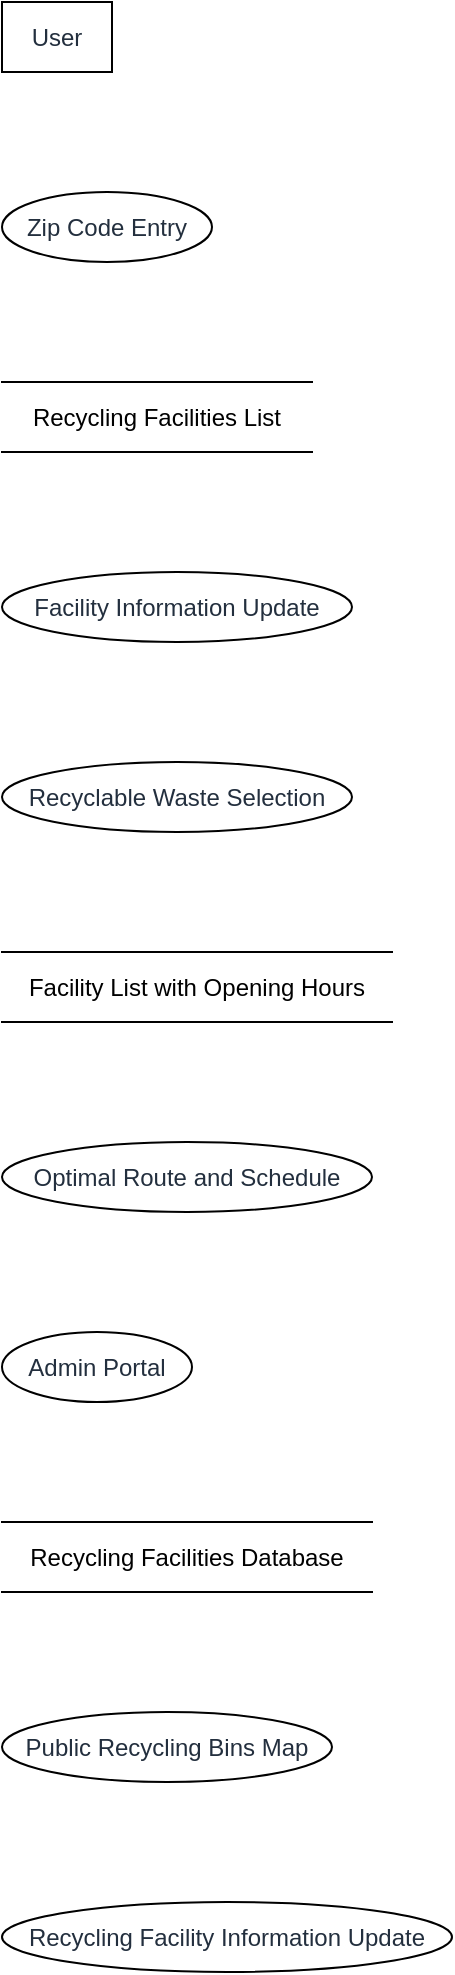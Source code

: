 <mxfile version="23.0.2" type="device">
  <diagram name="Page-1" id="JdwTRaGaH6Fa1Zd9T8EJ">
    <mxGraphModel dx="794" dy="511" grid="1" gridSize="10" guides="1" tooltips="1" connect="1" arrows="1" fold="1" page="1" pageScale="1" pageWidth="827" pageHeight="1169" math="0" shadow="0">
      <root>
        <mxCell id="0" />
        <mxCell id="1" parent="0" />
        <UserObject label="User" type="externalEntity" placeholders="1" id="Q2TfjrEhd7ifIuI3TEUh-1">
          <mxCell style="shape=rectangle;whiteSpace=wrap;html=1;fillColor=#ffffff;strokeColor=#000000;align=center;verticalAlign=middle;fontColor=#232F3E;" vertex="1" parent="1">
            <mxGeometry x="20" y="20" width="55" height="35" as="geometry" />
          </mxCell>
        </UserObject>
        <UserObject label="Zip Code Entry" type="process" placeholders="1" id="Q2TfjrEhd7ifIuI3TEUh-2">
          <mxCell style="shape=ellipse;perimeter=ellipsePerimeter;whiteSpace=wrap;html=1;fillColor=#ffffff;strokeColor=#000000;align=center;verticalAlign=middle;fontColor=#232F3E;" vertex="1" parent="1">
            <mxGeometry x="20" y="115" width="105" height="35" as="geometry" />
          </mxCell>
        </UserObject>
        <UserObject label="Recycling Facilities List" type="dataStore" placeholders="1" id="Q2TfjrEhd7ifIuI3TEUh-3">
          <mxCell style="html=1;dashed=0;whiteSpace=wrap;shape=partialRectangle;right=0;left=0;" vertex="1" parent="1">
            <mxGeometry x="20" y="210" width="155" height="35" as="geometry" />
          </mxCell>
        </UserObject>
        <UserObject label="Facility Information Update" type="process" placeholders="1" id="Q2TfjrEhd7ifIuI3TEUh-4">
          <mxCell style="shape=ellipse;perimeter=ellipsePerimeter;whiteSpace=wrap;html=1;fillColor=#ffffff;strokeColor=#000000;align=center;verticalAlign=middle;fontColor=#232F3E;" vertex="1" parent="1">
            <mxGeometry x="20" y="305" width="175" height="35" as="geometry" />
          </mxCell>
        </UserObject>
        <UserObject label="Recyclable Waste Selection" type="process" placeholders="1" id="Q2TfjrEhd7ifIuI3TEUh-5">
          <mxCell style="shape=ellipse;perimeter=ellipsePerimeter;whiteSpace=wrap;html=1;fillColor=#ffffff;strokeColor=#000000;align=center;verticalAlign=middle;fontColor=#232F3E;" vertex="1" parent="1">
            <mxGeometry x="20" y="400" width="175" height="35" as="geometry" />
          </mxCell>
        </UserObject>
        <UserObject label="Facility List with Opening Hours" type="dataStore" placeholders="1" id="Q2TfjrEhd7ifIuI3TEUh-6">
          <mxCell style="html=1;dashed=0;whiteSpace=wrap;shape=partialRectangle;right=0;left=0;" vertex="1" parent="1">
            <mxGeometry x="20" y="495" width="195" height="35" as="geometry" />
          </mxCell>
        </UserObject>
        <UserObject label="Optimal Route and Schedule" type="process" placeholders="1" id="Q2TfjrEhd7ifIuI3TEUh-7">
          <mxCell style="shape=ellipse;perimeter=ellipsePerimeter;whiteSpace=wrap;html=1;fillColor=#ffffff;strokeColor=#000000;align=center;verticalAlign=middle;fontColor=#232F3E;" vertex="1" parent="1">
            <mxGeometry x="20" y="590" width="185" height="35" as="geometry" />
          </mxCell>
        </UserObject>
        <UserObject label="Admin Portal" type="process" placeholders="1" id="Q2TfjrEhd7ifIuI3TEUh-8">
          <mxCell style="shape=ellipse;perimeter=ellipsePerimeter;whiteSpace=wrap;html=1;fillColor=#ffffff;strokeColor=#000000;align=center;verticalAlign=middle;fontColor=#232F3E;" vertex="1" parent="1">
            <mxGeometry x="20" y="685" width="95" height="35" as="geometry" />
          </mxCell>
        </UserObject>
        <UserObject label="Recycling Facilities Database" type="dataStore" placeholders="1" id="Q2TfjrEhd7ifIuI3TEUh-9">
          <mxCell style="html=1;dashed=0;whiteSpace=wrap;shape=partialRectangle;right=0;left=0;" vertex="1" parent="1">
            <mxGeometry x="20" y="780" width="185" height="35" as="geometry" />
          </mxCell>
        </UserObject>
        <UserObject label="Public Recycling Bins Map" type="process" placeholders="1" id="Q2TfjrEhd7ifIuI3TEUh-10">
          <mxCell style="shape=ellipse;perimeter=ellipsePerimeter;whiteSpace=wrap;html=1;fillColor=#ffffff;strokeColor=#000000;align=center;verticalAlign=middle;fontColor=#232F3E;" vertex="1" parent="1">
            <mxGeometry x="20" y="875" width="165" height="35" as="geometry" />
          </mxCell>
        </UserObject>
        <UserObject label="Recycling Facility Information Update" type="process" placeholders="1" id="Q2TfjrEhd7ifIuI3TEUh-11">
          <mxCell style="shape=ellipse;perimeter=ellipsePerimeter;whiteSpace=wrap;html=1;fillColor=#ffffff;strokeColor=#000000;align=center;verticalAlign=middle;fontColor=#232F3E;" vertex="1" parent="1">
            <mxGeometry x="20" y="970" width="225" height="35" as="geometry" />
          </mxCell>
        </UserObject>
      </root>
    </mxGraphModel>
  </diagram>
</mxfile>
